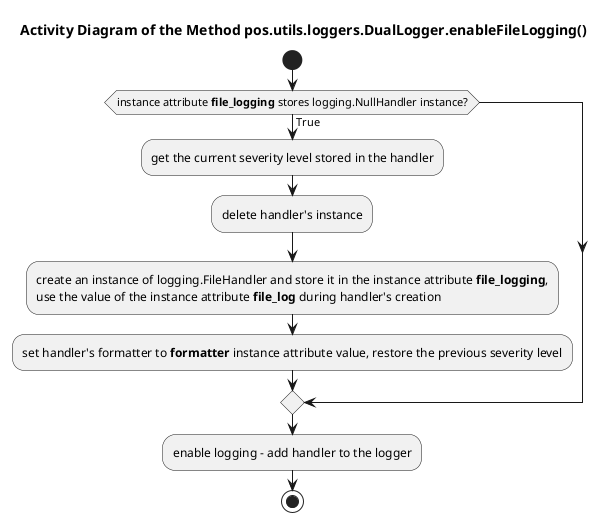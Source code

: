 @startuml

title Activity Diagram of the Method pos.utils.loggers.DualLogger.enableFileLogging()

start

if (instance attribute <b>file_logging</b> stores logging.NullHandler instance?) then (True)
    :get the current severity level stored in the handler;
    
    :delete handler's instance;
    
    :create an instance of logging.FileHandler and store it in the instance attribute <b>file_logging</b>,
    use the value of the instance attribute <b>file_log</b> during handler's creation;
    
    :set handler's formatter to <b>formatter</b> instance attribute value, restore the previous severity level;
endif

:enable logging - add handler to the logger;

stop

@enduml